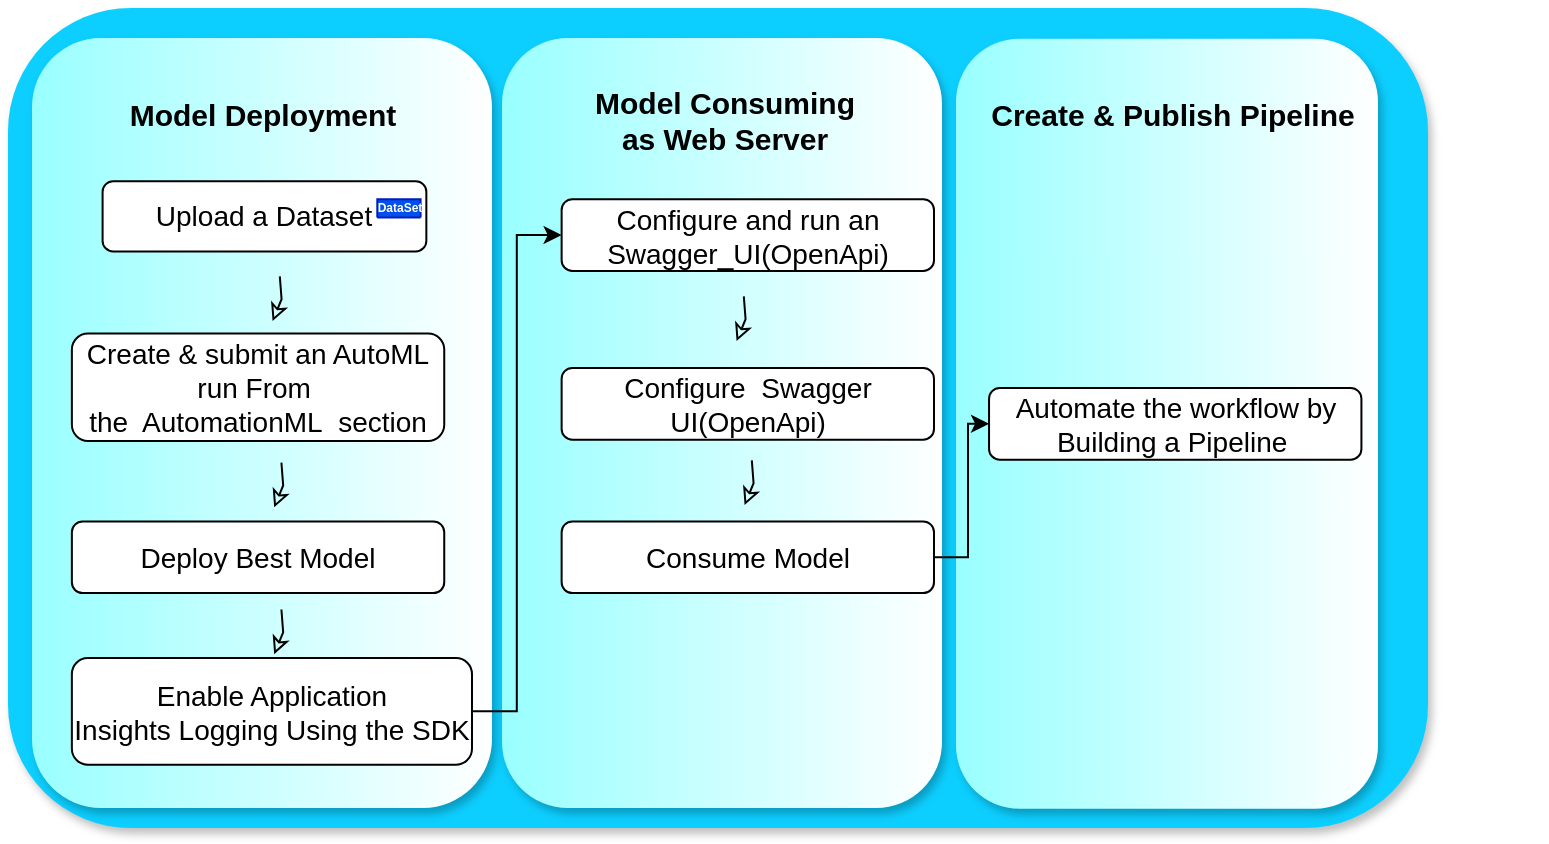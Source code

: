 <mxfile version="14.2.9" type="github">
  <diagram id="bWSiVzXVYiemJUn2zaMI" name="Page-1">
    <mxGraphModel dx="2500" dy="934" grid="1" gridSize="10" guides="1" tooltips="1" connect="1" arrows="1" fold="1" page="1" pageScale="1" pageWidth="827" pageHeight="1169" math="0" shadow="0">
      <root>
        <mxCell id="0" />
        <mxCell id="1" parent="0" />
        <mxCell id="5rxs8f5xK6HCip4G3xZq-81" value="" style="rounded=1;whiteSpace=wrap;html=1;shadow=1;gradientDirection=north;strokeColor=none;fillColor=#0DCFFF;" vertex="1" parent="1">
          <mxGeometry x="-660" y="570" width="710" height="410" as="geometry" />
        </mxCell>
        <mxCell id="5rxs8f5xK6HCip4G3xZq-181" value="" style="group" vertex="1" connectable="0" parent="1">
          <mxGeometry x="-648" y="584.36" width="757.24" height="390.64" as="geometry" />
        </mxCell>
        <mxCell id="5rxs8f5xK6HCip4G3xZq-130" value="" style="group" vertex="1" connectable="0" parent="5rxs8f5xK6HCip4G3xZq-181">
          <mxGeometry y="0.64" width="242.755" height="390" as="geometry" />
        </mxCell>
        <mxCell id="5rxs8f5xK6HCip4G3xZq-82" value="" style="rounded=1;whiteSpace=wrap;html=1;shadow=1;gradientColor=#ffffff;fillColor=#99FFFF;gradientDirection=east;strokeColor=none;" vertex="1" parent="5rxs8f5xK6HCip4G3xZq-130">
          <mxGeometry width="230" height="385" as="geometry" />
        </mxCell>
        <mxCell id="5rxs8f5xK6HCip4G3xZq-87" style="edgeStyle=none;rounded=0;orthogonalLoop=1;jettySize=auto;html=1;endArrow=classic;endFill=0;fontColor=#AB0F58;" edge="1" parent="5rxs8f5xK6HCip4G3xZq-130">
          <mxGeometry x="-1.604" y="33.128" as="geometry">
            <Array as="points">
              <mxPoint x="124.785" y="130.616" />
            </Array>
            <mxPoint x="123.91" y="119.217" as="sourcePoint" />
            <mxPoint x="120.286" y="141.558" as="targetPoint" />
          </mxGeometry>
        </mxCell>
        <mxCell id="5rxs8f5xK6HCip4G3xZq-90" value="" style="group" vertex="1" connectable="0" parent="5rxs8f5xK6HCip4G3xZq-130">
          <mxGeometry x="19.934" y="147.737" width="186.188" height="53.721" as="geometry" />
        </mxCell>
        <mxCell id="5rxs8f5xK6HCip4G3xZq-91" value="&lt;font style=&quot;font-size: 14px&quot;&gt;Create &amp;amp; submit an AutoML run From&amp;nbsp;&lt;br&gt;the&amp;nbsp; AutomationML&amp;nbsp; section&lt;/font&gt;" style="rounded=1;whiteSpace=wrap;html=1;" vertex="1" parent="5rxs8f5xK6HCip4G3xZq-90">
          <mxGeometry width="186.184" height="53.721" as="geometry" />
        </mxCell>
        <mxCell id="5rxs8f5xK6HCip4G3xZq-94" value="" style="group" vertex="1" connectable="0" parent="5rxs8f5xK6HCip4G3xZq-130">
          <mxGeometry x="19.934" y="241.74" width="186.188" height="53.721" as="geometry" />
        </mxCell>
        <mxCell id="5rxs8f5xK6HCip4G3xZq-95" value="&lt;span style=&quot;font-size: 14px&quot;&gt;Deploy Best Model&lt;/span&gt;" style="rounded=1;whiteSpace=wrap;html=1;" vertex="1" parent="5rxs8f5xK6HCip4G3xZq-94">
          <mxGeometry width="186.184" height="35.814" as="geometry" />
        </mxCell>
        <mxCell id="5rxs8f5xK6HCip4G3xZq-96" style="edgeStyle=none;rounded=0;orthogonalLoop=1;jettySize=auto;html=1;endArrow=classic;endFill=0;fontColor=#AB0F58;" edge="1" parent="5rxs8f5xK6HCip4G3xZq-130">
          <mxGeometry x="-0.802" y="126.244" as="geometry">
            <Array as="points">
              <mxPoint x="125.587" y="223.733" />
            </Array>
            <mxPoint x="124.712" y="212.333" as="sourcePoint" />
            <mxPoint x="121.088" y="234.674" as="targetPoint" />
          </mxGeometry>
        </mxCell>
        <mxCell id="5rxs8f5xK6HCip4G3xZq-97" value="" style="group" vertex="1" connectable="0" parent="5rxs8f5xK6HCip4G3xZq-130">
          <mxGeometry x="19.93" y="310" width="200.07" height="80" as="geometry" />
        </mxCell>
        <mxCell id="5rxs8f5xK6HCip4G3xZq-98" value="&lt;span style=&quot;font-size: 14px&quot;&gt;Enable Application Insights&amp;nbsp;Logging Using the SDK&lt;/span&gt;" style="rounded=1;whiteSpace=wrap;html=1;" vertex="1" parent="5rxs8f5xK6HCip4G3xZq-97">
          <mxGeometry width="200.066" height="53.333" as="geometry" />
        </mxCell>
        <mxCell id="5rxs8f5xK6HCip4G3xZq-99" style="edgeStyle=none;rounded=0;orthogonalLoop=1;jettySize=auto;html=1;endArrow=classic;endFill=0;fontColor=#AB0F58;" edge="1" parent="5rxs8f5xK6HCip4G3xZq-130">
          <mxGeometry x="-0.802" y="199.663" as="geometry">
            <Array as="points">
              <mxPoint x="125.587" y="297.151" />
            </Array>
            <mxPoint x="124.712" y="285.752" as="sourcePoint" />
            <mxPoint x="121.088" y="308.093" as="targetPoint" />
          </mxGeometry>
        </mxCell>
        <mxCell id="5rxs8f5xK6HCip4G3xZq-111" value="" style="group" vertex="1" connectable="0" parent="5rxs8f5xK6HCip4G3xZq-130">
          <mxGeometry x="35.297" y="71.628" width="161.877" height="38.124" as="geometry" />
        </mxCell>
        <mxCell id="5rxs8f5xK6HCip4G3xZq-112" value="&lt;font style=&quot;font-size: 14px&quot;&gt;Upload a Dataset&lt;/font&gt;" style="rounded=1;whiteSpace=wrap;html=1;align=center;" vertex="1" parent="5rxs8f5xK6HCip4G3xZq-111">
          <mxGeometry width="161.877" height="35.071" as="geometry" />
        </mxCell>
        <mxCell id="5rxs8f5xK6HCip4G3xZq-113" value="&lt;font style=&quot;font-size: 6px;&quot;&gt;DataSet&lt;/font&gt;" style="shape=table;html=1;whiteSpace=wrap;startSize=13;container=1;collapsible=0;childLayout=tableLayout;fontStyle=1;align=center;fillColor=#0050ef;strokeColor=#001DBC;fontColor=#ffffff;fontSize=6;" vertex="1" parent="5rxs8f5xK6HCip4G3xZq-111">
          <mxGeometry x="137.35" y="9" width="21.65" height="9.17" as="geometry" />
        </mxCell>
        <mxCell id="5rxs8f5xK6HCip4G3xZq-114" value="" style="shape=partialRectangle;html=1;whiteSpace=wrap;collapsible=0;dropTarget=0;pointerEvents=0;fillColor=none;top=0;left=0;bottom=0;right=0;points=[[0,0.5],[1,0.5]];portConstraint=eastwest;" vertex="1" parent="5rxs8f5xK6HCip4G3xZq-113">
          <mxGeometry y="13" width="24.066" as="geometry" />
        </mxCell>
        <mxCell id="5rxs8f5xK6HCip4G3xZq-115" value="" style="shape=partialRectangle;html=1;whiteSpace=wrap;connectable=0;fillColor=none;top=0;left=0;bottom=0;right=0;overflow=hidden;" vertex="1" parent="5rxs8f5xK6HCip4G3xZq-114">
          <mxGeometry width="7" as="geometry" />
        </mxCell>
        <mxCell id="5rxs8f5xK6HCip4G3xZq-116" value="" style="shape=partialRectangle;html=1;whiteSpace=wrap;connectable=0;fillColor=none;top=0;left=0;bottom=0;right=0;overflow=hidden;" vertex="1" parent="5rxs8f5xK6HCip4G3xZq-114">
          <mxGeometry x="7" width="10" as="geometry" />
        </mxCell>
        <mxCell id="5rxs8f5xK6HCip4G3xZq-117" value="" style="shape=partialRectangle;html=1;whiteSpace=wrap;connectable=0;fillColor=none;top=0;left=0;bottom=0;right=0;overflow=hidden;" vertex="1" parent="5rxs8f5xK6HCip4G3xZq-114">
          <mxGeometry x="17" width="7" as="geometry" />
        </mxCell>
        <mxCell id="5rxs8f5xK6HCip4G3xZq-118" value="" style="shape=partialRectangle;html=1;whiteSpace=wrap;collapsible=0;dropTarget=0;pointerEvents=0;fillColor=none;top=0;left=0;bottom=0;right=0;points=[[0,0.5],[1,0.5]];portConstraint=eastwest;" vertex="1" parent="5rxs8f5xK6HCip4G3xZq-113">
          <mxGeometry y="13" width="24.066" height="3" as="geometry" />
        </mxCell>
        <mxCell id="5rxs8f5xK6HCip4G3xZq-119" value="" style="shape=partialRectangle;html=1;whiteSpace=wrap;connectable=0;fillColor=none;top=0;left=0;bottom=0;right=0;overflow=hidden;" vertex="1" parent="5rxs8f5xK6HCip4G3xZq-118">
          <mxGeometry width="7" height="3" as="geometry" />
        </mxCell>
        <mxCell id="5rxs8f5xK6HCip4G3xZq-120" value="" style="shape=partialRectangle;html=1;whiteSpace=wrap;connectable=0;fillColor=none;top=0;left=0;bottom=0;right=0;overflow=hidden;" vertex="1" parent="5rxs8f5xK6HCip4G3xZq-118">
          <mxGeometry x="7" width="10" height="3" as="geometry" />
        </mxCell>
        <mxCell id="5rxs8f5xK6HCip4G3xZq-121" value="" style="shape=partialRectangle;html=1;whiteSpace=wrap;connectable=0;fillColor=none;top=0;left=0;bottom=0;right=0;overflow=hidden;" vertex="1" parent="5rxs8f5xK6HCip4G3xZq-118">
          <mxGeometry x="17" width="7" height="3" as="geometry" />
        </mxCell>
        <mxCell id="5rxs8f5xK6HCip4G3xZq-122" value="" style="shape=partialRectangle;html=1;whiteSpace=wrap;collapsible=0;dropTarget=0;pointerEvents=0;fillColor=none;top=0;left=0;bottom=0;right=0;points=[[0,0.5],[1,0.5]];portConstraint=eastwest;" vertex="1" parent="5rxs8f5xK6HCip4G3xZq-113">
          <mxGeometry y="16" width="24.066" height="3" as="geometry" />
        </mxCell>
        <mxCell id="5rxs8f5xK6HCip4G3xZq-123" value="" style="shape=partialRectangle;html=1;whiteSpace=wrap;connectable=0;fillColor=none;top=0;left=0;bottom=0;right=0;overflow=hidden;" vertex="1" parent="5rxs8f5xK6HCip4G3xZq-122">
          <mxGeometry width="7" height="3" as="geometry" />
        </mxCell>
        <mxCell id="5rxs8f5xK6HCip4G3xZq-124" value="" style="shape=partialRectangle;html=1;whiteSpace=wrap;connectable=0;fillColor=none;top=0;left=0;bottom=0;right=0;overflow=hidden;" vertex="1" parent="5rxs8f5xK6HCip4G3xZq-122">
          <mxGeometry x="7" width="10" height="3" as="geometry" />
        </mxCell>
        <mxCell id="5rxs8f5xK6HCip4G3xZq-125" value="" style="shape=partialRectangle;html=1;whiteSpace=wrap;connectable=0;fillColor=none;top=0;left=0;bottom=0;right=0;overflow=hidden;" vertex="1" parent="5rxs8f5xK6HCip4G3xZq-122">
          <mxGeometry x="17" width="7" height="3" as="geometry" />
        </mxCell>
        <mxCell id="5rxs8f5xK6HCip4G3xZq-126" value="" style="shape=partialRectangle;html=1;whiteSpace=wrap;collapsible=0;dropTarget=0;pointerEvents=0;fillColor=none;top=0;left=0;bottom=0;right=0;points=[[0,0.5],[1,0.5]];portConstraint=eastwest;" vertex="1" parent="5rxs8f5xK6HCip4G3xZq-113">
          <mxGeometry y="19" width="24.066" height="4" as="geometry" />
        </mxCell>
        <mxCell id="5rxs8f5xK6HCip4G3xZq-127" value="" style="shape=partialRectangle;html=1;whiteSpace=wrap;connectable=0;fillColor=none;top=0;left=0;bottom=0;right=0;overflow=hidden;" vertex="1" parent="5rxs8f5xK6HCip4G3xZq-126">
          <mxGeometry width="7" height="4" as="geometry" />
        </mxCell>
        <mxCell id="5rxs8f5xK6HCip4G3xZq-128" value="" style="shape=partialRectangle;html=1;whiteSpace=wrap;connectable=0;fillColor=none;top=0;left=0;bottom=0;right=0;overflow=hidden;" vertex="1" parent="5rxs8f5xK6HCip4G3xZq-126">
          <mxGeometry x="7" width="10" height="4" as="geometry" />
        </mxCell>
        <mxCell id="5rxs8f5xK6HCip4G3xZq-129" value="" style="shape=partialRectangle;html=1;whiteSpace=wrap;connectable=0;fillColor=none;top=0;left=0;bottom=0;right=0;overflow=hidden;" vertex="1" parent="5rxs8f5xK6HCip4G3xZq-126">
          <mxGeometry x="17" width="7" height="4" as="geometry" />
        </mxCell>
        <mxCell id="5rxs8f5xK6HCip4G3xZq-134" value="&lt;font size=&quot;1&quot;&gt;&lt;b style=&quot;font-size: 15px&quot;&gt;Model Deployment&lt;/b&gt;&lt;/font&gt;" style="text;html=1;align=center;verticalAlign=middle;resizable=0;points=[];autosize=1;" vertex="1" parent="5rxs8f5xK6HCip4G3xZq-130">
          <mxGeometry x="40" y="28" width="150" height="20" as="geometry" />
        </mxCell>
        <mxCell id="5rxs8f5xK6HCip4G3xZq-131" value="" style="rounded=1;whiteSpace=wrap;html=1;shadow=1;gradientColor=#ffffff;fillColor=#99FFFF;gradientDirection=east;strokeColor=none;" vertex="1" parent="5rxs8f5xK6HCip4G3xZq-181">
          <mxGeometry x="235" y="0.64" width="220" height="385" as="geometry" />
        </mxCell>
        <mxCell id="5rxs8f5xK6HCip4G3xZq-132" value="&lt;font style=&quot;font-size: 15px&quot;&gt;&lt;b&gt;Model Consuming &lt;br&gt;as Web Server&lt;/b&gt;&lt;/font&gt;" style="text;html=1;align=center;verticalAlign=middle;resizable=0;points=[];autosize=1;" vertex="1" parent="5rxs8f5xK6HCip4G3xZq-181">
          <mxGeometry x="271" y="21.64" width="150" height="40" as="geometry" />
        </mxCell>
        <mxCell id="5rxs8f5xK6HCip4G3xZq-167" value="" style="group" vertex="1" connectable="0" parent="5rxs8f5xK6HCip4G3xZq-181">
          <mxGeometry x="264.814" y="81.27" width="186.188" height="53.721" as="geometry" />
        </mxCell>
        <mxCell id="5rxs8f5xK6HCip4G3xZq-168" value="&lt;span style=&quot;font-size: 14px&quot;&gt;Configure and run an Swagger_UI(OpenApi)&lt;/span&gt;" style="rounded=1;whiteSpace=wrap;html=1;" vertex="1" parent="5rxs8f5xK6HCip4G3xZq-167">
          <mxGeometry width="186.184" height="35.814" as="geometry" />
        </mxCell>
        <mxCell id="5rxs8f5xK6HCip4G3xZq-169" value="" style="group" vertex="1" connectable="0" parent="5rxs8f5xK6HCip4G3xZq-181">
          <mxGeometry x="264.814" y="165.64" width="186.188" height="53.721" as="geometry" />
        </mxCell>
        <mxCell id="5rxs8f5xK6HCip4G3xZq-170" value="&lt;span style=&quot;font-size: 14px&quot;&gt;Configure&amp;nbsp; Swagger UI(OpenApi)&lt;/span&gt;" style="rounded=1;whiteSpace=wrap;html=1;" vertex="1" parent="5rxs8f5xK6HCip4G3xZq-169">
          <mxGeometry width="186.184" height="35.814" as="geometry" />
        </mxCell>
        <mxCell id="5rxs8f5xK6HCip4G3xZq-171" value="" style="group" vertex="1" connectable="0" parent="5rxs8f5xK6HCip4G3xZq-181">
          <mxGeometry x="264.814" y="242.38" width="186.188" height="53.721" as="geometry" />
        </mxCell>
        <mxCell id="5rxs8f5xK6HCip4G3xZq-172" value="&lt;span style=&quot;font-size: 14px&quot;&gt;Consume Model&lt;/span&gt;" style="rounded=1;whiteSpace=wrap;html=1;" vertex="1" parent="5rxs8f5xK6HCip4G3xZq-171">
          <mxGeometry width="186.184" height="35.814" as="geometry" />
        </mxCell>
        <mxCell id="5rxs8f5xK6HCip4G3xZq-173" style="edgeStyle=none;rounded=0;orthogonalLoop=1;jettySize=auto;html=1;endArrow=classic;endFill=0;fontColor=#AB0F58;" edge="1" parent="5rxs8f5xK6HCip4G3xZq-181">
          <mxGeometry x="870.396" y="-541.232" as="geometry">
            <Array as="points">
              <mxPoint x="356.785" y="141.256" />
            </Array>
            <mxPoint x="355.91" y="129.857" as="sourcePoint" />
            <mxPoint x="352.286" y="152.198" as="targetPoint" />
          </mxGeometry>
        </mxCell>
        <mxCell id="5rxs8f5xK6HCip4G3xZq-174" style="edgeStyle=none;rounded=0;orthogonalLoop=1;jettySize=auto;html=1;endArrow=classic;endFill=0;fontColor=#AB0F58;" edge="1" parent="5rxs8f5xK6HCip4G3xZq-181">
          <mxGeometry x="874.396" y="-459.232" as="geometry">
            <Array as="points">
              <mxPoint x="360.785" y="223.256" />
            </Array>
            <mxPoint x="359.91" y="211.857" as="sourcePoint" />
            <mxPoint x="356.286" y="234.198" as="targetPoint" />
          </mxGeometry>
        </mxCell>
        <mxCell id="5rxs8f5xK6HCip4G3xZq-175" value="" style="rounded=1;whiteSpace=wrap;html=1;shadow=1;gradientColor=#ffffff;fillColor=#99FFFF;gradientDirection=east;strokeColor=none;" vertex="1" parent="5rxs8f5xK6HCip4G3xZq-181">
          <mxGeometry x="462" y="1" width="211" height="385" as="geometry" />
        </mxCell>
        <mxCell id="5rxs8f5xK6HCip4G3xZq-135" value="&lt;font size=&quot;1&quot;&gt;&lt;b style=&quot;font-size: 15px&quot;&gt;Create &amp;amp; Publish Pipeline&lt;/b&gt;&lt;/font&gt;" style="text;html=1;align=center;verticalAlign=middle;resizable=0;points=[];autosize=1;" vertex="1" parent="5rxs8f5xK6HCip4G3xZq-181">
          <mxGeometry x="470" y="28.64" width="200" height="20" as="geometry" />
        </mxCell>
        <mxCell id="5rxs8f5xK6HCip4G3xZq-176" value="" style="group" vertex="1" connectable="0" parent="5rxs8f5xK6HCip4G3xZq-181">
          <mxGeometry x="478.524" y="175.64" width="186.188" height="53.721" as="geometry" />
        </mxCell>
        <mxCell id="5rxs8f5xK6HCip4G3xZq-177" value="&lt;span style=&quot;font-size: 14px&quot;&gt;Automate the workflow by Building a Pipeline&amp;nbsp;&lt;/span&gt;" style="rounded=1;whiteSpace=wrap;html=1;" vertex="1" parent="5rxs8f5xK6HCip4G3xZq-176">
          <mxGeometry width="186.184" height="35.814" as="geometry" />
        </mxCell>
        <mxCell id="5rxs8f5xK6HCip4G3xZq-179" style="edgeStyle=orthogonalEdgeStyle;rounded=0;orthogonalLoop=1;jettySize=auto;html=1;entryX=0;entryY=0.5;entryDx=0;entryDy=0;fontSize=6;" edge="1" parent="5rxs8f5xK6HCip4G3xZq-181" source="5rxs8f5xK6HCip4G3xZq-98" target="5rxs8f5xK6HCip4G3xZq-168">
          <mxGeometry relative="1" as="geometry" />
        </mxCell>
        <mxCell id="5rxs8f5xK6HCip4G3xZq-180" style="edgeStyle=orthogonalEdgeStyle;rounded=0;orthogonalLoop=1;jettySize=auto;html=1;entryX=0;entryY=0.5;entryDx=0;entryDy=0;fontSize=6;" edge="1" parent="5rxs8f5xK6HCip4G3xZq-181" source="5rxs8f5xK6HCip4G3xZq-172" target="5rxs8f5xK6HCip4G3xZq-177">
          <mxGeometry relative="1" as="geometry">
            <Array as="points">
              <mxPoint x="468" y="260" />
              <mxPoint x="468" y="194" />
            </Array>
          </mxGeometry>
        </mxCell>
      </root>
    </mxGraphModel>
  </diagram>
</mxfile>
